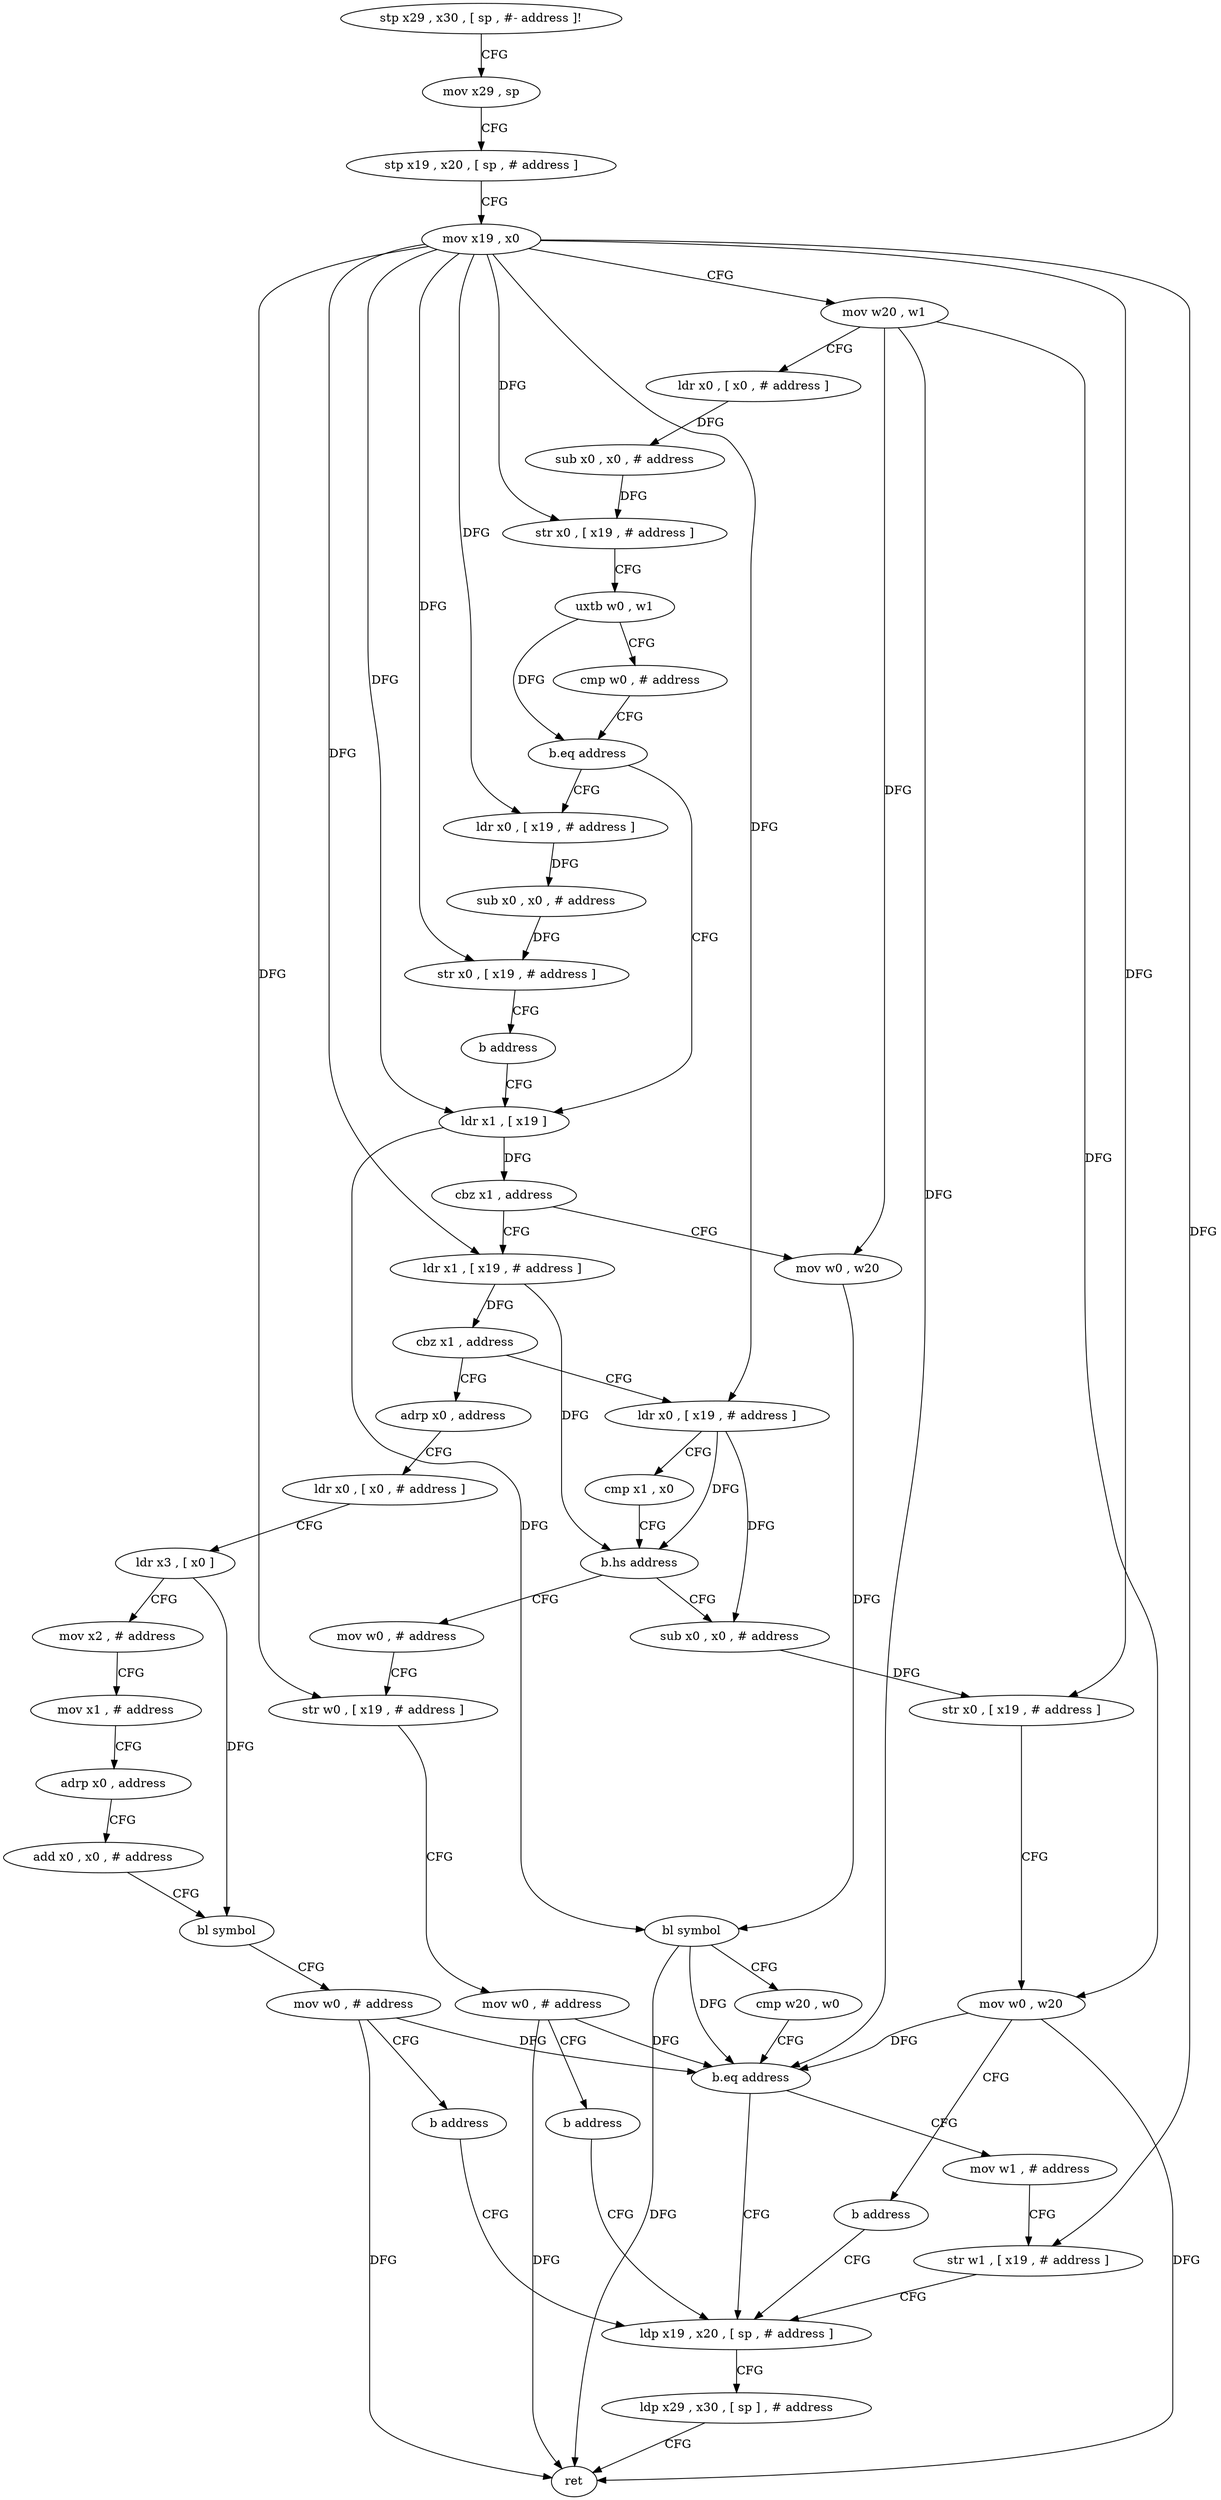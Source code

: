 digraph "func" {
"102692" [label = "stp x29 , x30 , [ sp , #- address ]!" ]
"102696" [label = "mov x29 , sp" ]
"102700" [label = "stp x19 , x20 , [ sp , # address ]" ]
"102704" [label = "mov x19 , x0" ]
"102708" [label = "mov w20 , w1" ]
"102712" [label = "ldr x0 , [ x0 , # address ]" ]
"102716" [label = "sub x0 , x0 , # address" ]
"102720" [label = "str x0 , [ x19 , # address ]" ]
"102724" [label = "uxtb w0 , w1" ]
"102728" [label = "cmp w0 , # address" ]
"102732" [label = "b.eq address" ]
"102780" [label = "ldr x0 , [ x19 , # address ]" ]
"102736" [label = "ldr x1 , [ x19 ]" ]
"102784" [label = "sub x0 , x0 , # address" ]
"102788" [label = "str x0 , [ x19 , # address ]" ]
"102792" [label = "b address" ]
"102740" [label = "cbz x1 , address" ]
"102796" [label = "ldr x1 , [ x19 , # address ]" ]
"102744" [label = "mov w0 , w20" ]
"102800" [label = "cbz x1 , address" ]
"102848" [label = "adrp x0 , address" ]
"102804" [label = "ldr x0 , [ x19 , # address ]" ]
"102748" [label = "bl symbol" ]
"102752" [label = "cmp w20 , w0" ]
"102756" [label = "b.eq address" ]
"102768" [label = "ldp x19 , x20 , [ sp , # address ]" ]
"102760" [label = "mov w1 , # address" ]
"102852" [label = "ldr x0 , [ x0 , # address ]" ]
"102856" [label = "ldr x3 , [ x0 ]" ]
"102860" [label = "mov x2 , # address" ]
"102864" [label = "mov x1 , # address" ]
"102868" [label = "adrp x0 , address" ]
"102872" [label = "add x0 , x0 , # address" ]
"102876" [label = "bl symbol" ]
"102880" [label = "mov w0 , # address" ]
"102884" [label = "b address" ]
"102808" [label = "cmp x1 , x0" ]
"102812" [label = "b.hs address" ]
"102832" [label = "mov w0 , # address" ]
"102816" [label = "sub x0 , x0 , # address" ]
"102772" [label = "ldp x29 , x30 , [ sp ] , # address" ]
"102776" [label = "ret" ]
"102764" [label = "str w1 , [ x19 , # address ]" ]
"102836" [label = "str w0 , [ x19 , # address ]" ]
"102840" [label = "mov w0 , # address" ]
"102844" [label = "b address" ]
"102820" [label = "str x0 , [ x19 , # address ]" ]
"102824" [label = "mov w0 , w20" ]
"102828" [label = "b address" ]
"102692" -> "102696" [ label = "CFG" ]
"102696" -> "102700" [ label = "CFG" ]
"102700" -> "102704" [ label = "CFG" ]
"102704" -> "102708" [ label = "CFG" ]
"102704" -> "102720" [ label = "DFG" ]
"102704" -> "102780" [ label = "DFG" ]
"102704" -> "102788" [ label = "DFG" ]
"102704" -> "102736" [ label = "DFG" ]
"102704" -> "102796" [ label = "DFG" ]
"102704" -> "102804" [ label = "DFG" ]
"102704" -> "102764" [ label = "DFG" ]
"102704" -> "102836" [ label = "DFG" ]
"102704" -> "102820" [ label = "DFG" ]
"102708" -> "102712" [ label = "CFG" ]
"102708" -> "102744" [ label = "DFG" ]
"102708" -> "102756" [ label = "DFG" ]
"102708" -> "102824" [ label = "DFG" ]
"102712" -> "102716" [ label = "DFG" ]
"102716" -> "102720" [ label = "DFG" ]
"102720" -> "102724" [ label = "CFG" ]
"102724" -> "102728" [ label = "CFG" ]
"102724" -> "102732" [ label = "DFG" ]
"102728" -> "102732" [ label = "CFG" ]
"102732" -> "102780" [ label = "CFG" ]
"102732" -> "102736" [ label = "CFG" ]
"102780" -> "102784" [ label = "DFG" ]
"102736" -> "102740" [ label = "DFG" ]
"102736" -> "102748" [ label = "DFG" ]
"102784" -> "102788" [ label = "DFG" ]
"102788" -> "102792" [ label = "CFG" ]
"102792" -> "102736" [ label = "CFG" ]
"102740" -> "102796" [ label = "CFG" ]
"102740" -> "102744" [ label = "CFG" ]
"102796" -> "102800" [ label = "DFG" ]
"102796" -> "102812" [ label = "DFG" ]
"102744" -> "102748" [ label = "DFG" ]
"102800" -> "102848" [ label = "CFG" ]
"102800" -> "102804" [ label = "CFG" ]
"102848" -> "102852" [ label = "CFG" ]
"102804" -> "102808" [ label = "CFG" ]
"102804" -> "102812" [ label = "DFG" ]
"102804" -> "102816" [ label = "DFG" ]
"102748" -> "102752" [ label = "CFG" ]
"102748" -> "102756" [ label = "DFG" ]
"102748" -> "102776" [ label = "DFG" ]
"102752" -> "102756" [ label = "CFG" ]
"102756" -> "102768" [ label = "CFG" ]
"102756" -> "102760" [ label = "CFG" ]
"102768" -> "102772" [ label = "CFG" ]
"102760" -> "102764" [ label = "CFG" ]
"102852" -> "102856" [ label = "CFG" ]
"102856" -> "102860" [ label = "CFG" ]
"102856" -> "102876" [ label = "DFG" ]
"102860" -> "102864" [ label = "CFG" ]
"102864" -> "102868" [ label = "CFG" ]
"102868" -> "102872" [ label = "CFG" ]
"102872" -> "102876" [ label = "CFG" ]
"102876" -> "102880" [ label = "CFG" ]
"102880" -> "102884" [ label = "CFG" ]
"102880" -> "102756" [ label = "DFG" ]
"102880" -> "102776" [ label = "DFG" ]
"102884" -> "102768" [ label = "CFG" ]
"102808" -> "102812" [ label = "CFG" ]
"102812" -> "102832" [ label = "CFG" ]
"102812" -> "102816" [ label = "CFG" ]
"102832" -> "102836" [ label = "CFG" ]
"102816" -> "102820" [ label = "DFG" ]
"102772" -> "102776" [ label = "CFG" ]
"102764" -> "102768" [ label = "CFG" ]
"102836" -> "102840" [ label = "CFG" ]
"102840" -> "102844" [ label = "CFG" ]
"102840" -> "102756" [ label = "DFG" ]
"102840" -> "102776" [ label = "DFG" ]
"102844" -> "102768" [ label = "CFG" ]
"102820" -> "102824" [ label = "CFG" ]
"102824" -> "102828" [ label = "CFG" ]
"102824" -> "102756" [ label = "DFG" ]
"102824" -> "102776" [ label = "DFG" ]
"102828" -> "102768" [ label = "CFG" ]
}

